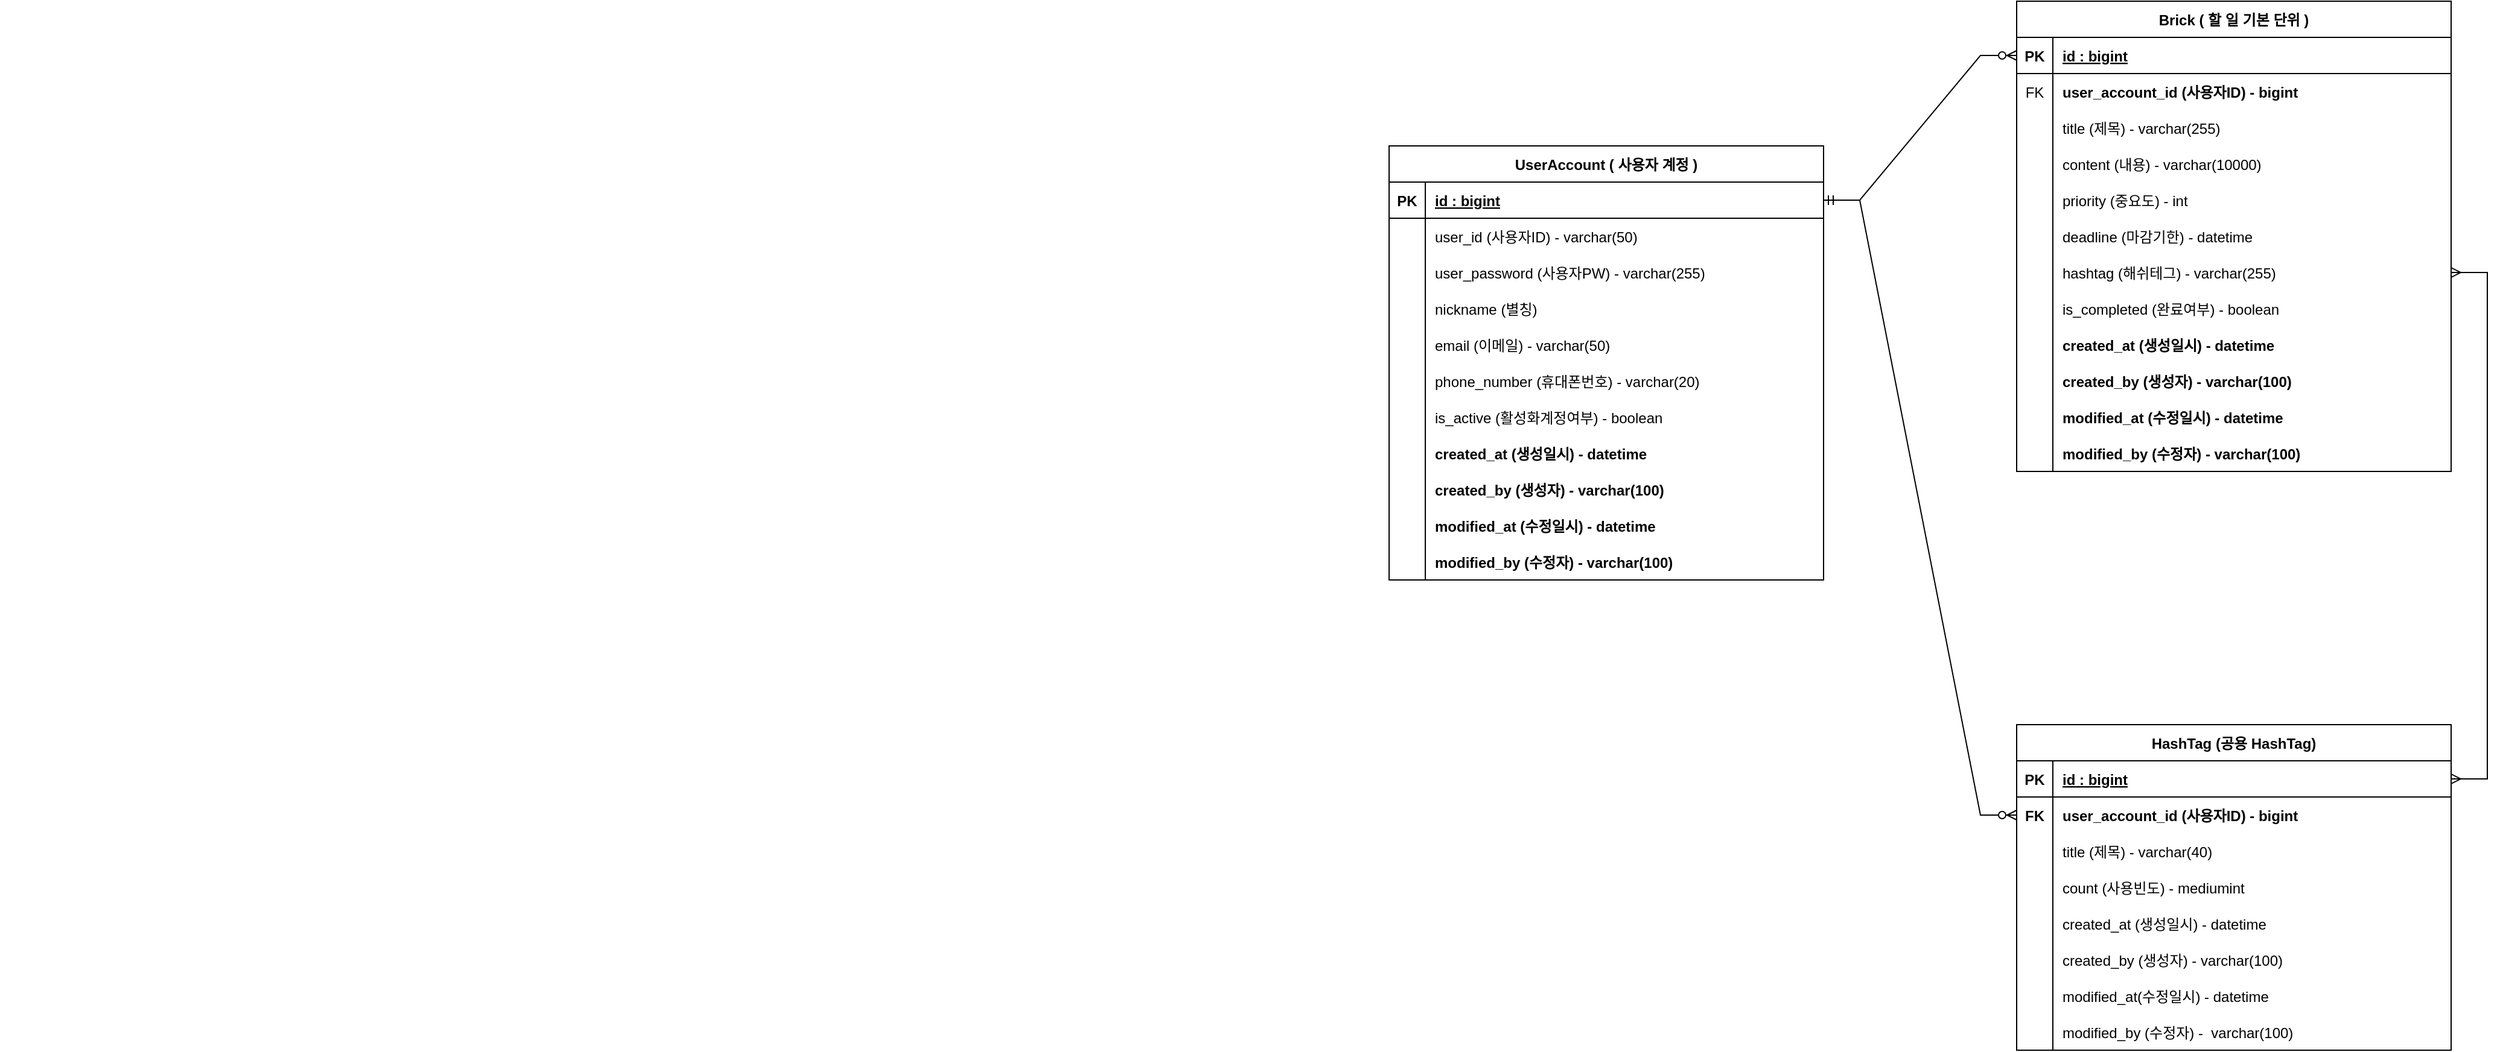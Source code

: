 <mxfile version="20.8.10" type="device"><diagram id="R2lEEEUBdFMjLlhIrx00" name="Page-1"><mxGraphModel dx="1938" dy="660" grid="1" gridSize="10" guides="1" tooltips="1" connect="1" arrows="1" fold="1" page="1" pageScale="1" pageWidth="1169" pageHeight="827" math="0" shadow="0" extFonts="Permanent Marker^https://fonts.googleapis.com/css?family=Permanent+Marker"><root><mxCell id="0"/><mxCell id="1" parent="0"/><mxCell id="aNyE_4c89Msl537tMeiR-1" value="UserAccount ( 사용자 계정 )" style="shape=table;startSize=30;container=1;collapsible=1;childLayout=tableLayout;fixedRows=1;rowLines=0;fontStyle=1;align=center;resizeLast=1;" parent="1" vertex="1"><mxGeometry x="400" y="320" width="360" height="360" as="geometry"><mxRectangle x="720" y="170" width="190" height="30" as="alternateBounds"/></mxGeometry></mxCell><mxCell id="aNyE_4c89Msl537tMeiR-2" value="" style="shape=tableRow;horizontal=0;startSize=0;swimlaneHead=0;swimlaneBody=0;fillColor=none;collapsible=0;dropTarget=0;points=[[0,0.5],[1,0.5]];portConstraint=eastwest;top=0;left=0;right=0;bottom=1;" parent="aNyE_4c89Msl537tMeiR-1" vertex="1"><mxGeometry y="30" width="360" height="30" as="geometry"/></mxCell><mxCell id="aNyE_4c89Msl537tMeiR-3" value="PK" style="shape=partialRectangle;connectable=0;fillColor=none;top=0;left=0;bottom=0;right=0;fontStyle=1;overflow=hidden;" parent="aNyE_4c89Msl537tMeiR-2" vertex="1"><mxGeometry width="30" height="30" as="geometry"><mxRectangle width="30" height="30" as="alternateBounds"/></mxGeometry></mxCell><mxCell id="aNyE_4c89Msl537tMeiR-4" value="id : bigint" style="shape=partialRectangle;connectable=0;fillColor=none;top=0;left=0;bottom=0;right=0;align=left;spacingLeft=6;fontStyle=5;overflow=hidden;" parent="aNyE_4c89Msl537tMeiR-2" vertex="1"><mxGeometry x="30" width="330" height="30" as="geometry"><mxRectangle width="330" height="30" as="alternateBounds"/></mxGeometry></mxCell><mxCell id="aNyE_4c89Msl537tMeiR-5" value="" style="shape=tableRow;horizontal=0;startSize=0;swimlaneHead=0;swimlaneBody=0;fillColor=none;collapsible=0;dropTarget=0;points=[[0,0.5],[1,0.5]];portConstraint=eastwest;top=0;left=0;right=0;bottom=0;" parent="aNyE_4c89Msl537tMeiR-1" vertex="1"><mxGeometry y="60" width="360" height="30" as="geometry"/></mxCell><mxCell id="aNyE_4c89Msl537tMeiR-6" value="" style="shape=partialRectangle;connectable=0;fillColor=none;top=0;left=0;bottom=0;right=0;editable=1;overflow=hidden;" parent="aNyE_4c89Msl537tMeiR-5" vertex="1"><mxGeometry width="30" height="30" as="geometry"><mxRectangle width="30" height="30" as="alternateBounds"/></mxGeometry></mxCell><mxCell id="aNyE_4c89Msl537tMeiR-7" value="user_id (사용자ID) - varchar(50)" style="shape=partialRectangle;connectable=0;fillColor=none;top=0;left=0;bottom=0;right=0;align=left;spacingLeft=6;overflow=hidden;fontStyle=0" parent="aNyE_4c89Msl537tMeiR-5" vertex="1"><mxGeometry x="30" width="330" height="30" as="geometry"><mxRectangle width="330" height="30" as="alternateBounds"/></mxGeometry></mxCell><mxCell id="aNyE_4c89Msl537tMeiR-8" value="" style="shape=tableRow;horizontal=0;startSize=0;swimlaneHead=0;swimlaneBody=0;fillColor=none;collapsible=0;dropTarget=0;points=[[0,0.5],[1,0.5]];portConstraint=eastwest;top=0;left=0;right=0;bottom=0;" parent="aNyE_4c89Msl537tMeiR-1" vertex="1"><mxGeometry y="90" width="360" height="30" as="geometry"/></mxCell><mxCell id="aNyE_4c89Msl537tMeiR-9" value="" style="shape=partialRectangle;connectable=0;fillColor=none;top=0;left=0;bottom=0;right=0;editable=1;overflow=hidden;" parent="aNyE_4c89Msl537tMeiR-8" vertex="1"><mxGeometry width="30" height="30" as="geometry"><mxRectangle width="30" height="30" as="alternateBounds"/></mxGeometry></mxCell><mxCell id="aNyE_4c89Msl537tMeiR-10" value="user_password (사용자PW) - varchar(255)" style="shape=partialRectangle;connectable=0;fillColor=none;top=0;left=0;bottom=0;right=0;align=left;spacingLeft=6;overflow=hidden;" parent="aNyE_4c89Msl537tMeiR-8" vertex="1"><mxGeometry x="30" width="330" height="30" as="geometry"><mxRectangle width="330" height="30" as="alternateBounds"/></mxGeometry></mxCell><mxCell id="aNyE_4c89Msl537tMeiR-27" value="" style="shape=tableRow;horizontal=0;startSize=0;swimlaneHead=0;swimlaneBody=0;fillColor=none;collapsible=0;dropTarget=0;points=[[0,0.5],[1,0.5]];portConstraint=eastwest;top=0;left=0;right=0;bottom=0;" parent="aNyE_4c89Msl537tMeiR-1" vertex="1"><mxGeometry y="120" width="360" height="30" as="geometry"/></mxCell><mxCell id="aNyE_4c89Msl537tMeiR-28" value="" style="shape=partialRectangle;connectable=0;fillColor=none;top=0;left=0;bottom=0;right=0;editable=1;overflow=hidden;" parent="aNyE_4c89Msl537tMeiR-27" vertex="1"><mxGeometry width="30" height="30" as="geometry"><mxRectangle width="30" height="30" as="alternateBounds"/></mxGeometry></mxCell><mxCell id="aNyE_4c89Msl537tMeiR-29" value="nickname (별칭)" style="shape=partialRectangle;connectable=0;fillColor=none;top=0;left=0;bottom=0;right=0;align=left;spacingLeft=6;overflow=hidden;strokeColor=#FFFFFF;" parent="aNyE_4c89Msl537tMeiR-27" vertex="1"><mxGeometry x="30" width="330" height="30" as="geometry"><mxRectangle width="330" height="30" as="alternateBounds"/></mxGeometry></mxCell><mxCell id="aNyE_4c89Msl537tMeiR-11" value="" style="shape=tableRow;horizontal=0;startSize=0;swimlaneHead=0;swimlaneBody=0;fillColor=none;collapsible=0;dropTarget=0;points=[[0,0.5],[1,0.5]];portConstraint=eastwest;top=0;left=0;right=0;bottom=0;" parent="aNyE_4c89Msl537tMeiR-1" vertex="1"><mxGeometry y="150" width="360" height="30" as="geometry"/></mxCell><mxCell id="aNyE_4c89Msl537tMeiR-12" value="" style="shape=partialRectangle;connectable=0;fillColor=none;top=0;left=0;bottom=0;right=0;editable=1;overflow=hidden;" parent="aNyE_4c89Msl537tMeiR-11" vertex="1"><mxGeometry width="30" height="30" as="geometry"><mxRectangle width="30" height="30" as="alternateBounds"/></mxGeometry></mxCell><mxCell id="aNyE_4c89Msl537tMeiR-13" value="email (이메일) - varchar(50)" style="shape=partialRectangle;connectable=0;fillColor=none;top=0;left=0;bottom=0;right=0;align=left;spacingLeft=6;overflow=hidden;" parent="aNyE_4c89Msl537tMeiR-11" vertex="1"><mxGeometry x="30" width="330" height="30" as="geometry"><mxRectangle width="330" height="30" as="alternateBounds"/></mxGeometry></mxCell><mxCell id="aNyE_4c89Msl537tMeiR-30" value="" style="shape=tableRow;horizontal=0;startSize=0;swimlaneHead=0;swimlaneBody=0;fillColor=none;collapsible=0;dropTarget=0;points=[[0,0.5],[1,0.5]];portConstraint=eastwest;top=0;left=0;right=0;bottom=0;" parent="aNyE_4c89Msl537tMeiR-1" vertex="1"><mxGeometry y="180" width="360" height="30" as="geometry"/></mxCell><mxCell id="aNyE_4c89Msl537tMeiR-31" value="" style="shape=partialRectangle;connectable=0;fillColor=none;top=0;left=0;bottom=0;right=0;editable=1;overflow=hidden;" parent="aNyE_4c89Msl537tMeiR-30" vertex="1"><mxGeometry width="30" height="30" as="geometry"><mxRectangle width="30" height="30" as="alternateBounds"/></mxGeometry></mxCell><mxCell id="aNyE_4c89Msl537tMeiR-32" value="phone_number (휴대폰번호) - varchar(20)" style="shape=partialRectangle;connectable=0;fillColor=none;top=0;left=0;bottom=0;right=0;align=left;spacingLeft=6;overflow=hidden;" parent="aNyE_4c89Msl537tMeiR-30" vertex="1"><mxGeometry x="30" width="330" height="30" as="geometry"><mxRectangle width="330" height="30" as="alternateBounds"/></mxGeometry></mxCell><mxCell id="aNyE_4c89Msl537tMeiR-66" value="" style="shape=tableRow;horizontal=0;startSize=0;swimlaneHead=0;swimlaneBody=0;fillColor=none;collapsible=0;dropTarget=0;points=[[0,0.5],[1,0.5]];portConstraint=eastwest;top=0;left=0;right=0;bottom=0;" parent="aNyE_4c89Msl537tMeiR-1" vertex="1"><mxGeometry y="210" width="360" height="30" as="geometry"/></mxCell><mxCell id="aNyE_4c89Msl537tMeiR-67" value="" style="shape=partialRectangle;connectable=0;fillColor=none;top=0;left=0;bottom=0;right=0;editable=1;overflow=hidden;" parent="aNyE_4c89Msl537tMeiR-66" vertex="1"><mxGeometry width="30" height="30" as="geometry"><mxRectangle width="30" height="30" as="alternateBounds"/></mxGeometry></mxCell><mxCell id="aNyE_4c89Msl537tMeiR-68" value="is_active (활성화계정여부) - boolean" style="shape=partialRectangle;connectable=0;fillColor=none;top=0;left=0;bottom=0;right=0;align=left;spacingLeft=6;overflow=hidden;" parent="aNyE_4c89Msl537tMeiR-66" vertex="1"><mxGeometry x="30" width="330" height="30" as="geometry"><mxRectangle width="330" height="30" as="alternateBounds"/></mxGeometry></mxCell><mxCell id="aNyE_4c89Msl537tMeiR-33" value="" style="shape=tableRow;horizontal=0;startSize=0;swimlaneHead=0;swimlaneBody=0;fillColor=none;collapsible=0;dropTarget=0;points=[[0,0.5],[1,0.5]];portConstraint=eastwest;top=0;left=0;right=0;bottom=0;" parent="aNyE_4c89Msl537tMeiR-1" vertex="1"><mxGeometry y="240" width="360" height="30" as="geometry"/></mxCell><mxCell id="aNyE_4c89Msl537tMeiR-34" value="" style="shape=partialRectangle;connectable=0;fillColor=none;top=0;left=0;bottom=0;right=0;editable=1;overflow=hidden;" parent="aNyE_4c89Msl537tMeiR-33" vertex="1"><mxGeometry width="30" height="30" as="geometry"><mxRectangle width="30" height="30" as="alternateBounds"/></mxGeometry></mxCell><mxCell id="aNyE_4c89Msl537tMeiR-35" value="created_at (생성일시) - datetime" style="shape=partialRectangle;connectable=0;fillColor=none;top=0;left=0;bottom=0;right=0;align=left;spacingLeft=6;overflow=hidden;fontStyle=1" parent="aNyE_4c89Msl537tMeiR-33" vertex="1"><mxGeometry x="30" width="330" height="30" as="geometry"><mxRectangle width="330" height="30" as="alternateBounds"/></mxGeometry></mxCell><mxCell id="aNyE_4c89Msl537tMeiR-36" value="" style="shape=tableRow;horizontal=0;startSize=0;swimlaneHead=0;swimlaneBody=0;fillColor=none;collapsible=0;dropTarget=0;points=[[0,0.5],[1,0.5]];portConstraint=eastwest;top=0;left=0;right=0;bottom=0;" parent="aNyE_4c89Msl537tMeiR-1" vertex="1"><mxGeometry y="270" width="360" height="30" as="geometry"/></mxCell><mxCell id="aNyE_4c89Msl537tMeiR-37" value="" style="shape=partialRectangle;connectable=0;fillColor=none;top=0;left=0;bottom=0;right=0;editable=1;overflow=hidden;" parent="aNyE_4c89Msl537tMeiR-36" vertex="1"><mxGeometry width="30" height="30" as="geometry"><mxRectangle width="30" height="30" as="alternateBounds"/></mxGeometry></mxCell><mxCell id="aNyE_4c89Msl537tMeiR-38" value="created_by (생성자) - varchar(100)" style="shape=partialRectangle;connectable=0;fillColor=none;top=0;left=0;bottom=0;right=0;align=left;spacingLeft=6;overflow=hidden;fontStyle=1" parent="aNyE_4c89Msl537tMeiR-36" vertex="1"><mxGeometry x="30" width="330" height="30" as="geometry"><mxRectangle width="330" height="30" as="alternateBounds"/></mxGeometry></mxCell><mxCell id="aNyE_4c89Msl537tMeiR-39" value="" style="shape=tableRow;horizontal=0;startSize=0;swimlaneHead=0;swimlaneBody=0;fillColor=none;collapsible=0;dropTarget=0;points=[[0,0.5],[1,0.5]];portConstraint=eastwest;top=0;left=0;right=0;bottom=0;" parent="aNyE_4c89Msl537tMeiR-1" vertex="1"><mxGeometry y="300" width="360" height="30" as="geometry"/></mxCell><mxCell id="aNyE_4c89Msl537tMeiR-40" value="" style="shape=partialRectangle;connectable=0;fillColor=none;top=0;left=0;bottom=0;right=0;editable=1;overflow=hidden;" parent="aNyE_4c89Msl537tMeiR-39" vertex="1"><mxGeometry width="30" height="30" as="geometry"><mxRectangle width="30" height="30" as="alternateBounds"/></mxGeometry></mxCell><mxCell id="aNyE_4c89Msl537tMeiR-41" value="modified_at (수정일시) - datetime" style="shape=partialRectangle;connectable=0;fillColor=none;top=0;left=0;bottom=0;right=0;align=left;spacingLeft=6;overflow=hidden;fontStyle=1" parent="aNyE_4c89Msl537tMeiR-39" vertex="1"><mxGeometry x="30" width="330" height="30" as="geometry"><mxRectangle width="330" height="30" as="alternateBounds"/></mxGeometry></mxCell><mxCell id="aNyE_4c89Msl537tMeiR-42" value="" style="shape=tableRow;horizontal=0;startSize=0;swimlaneHead=0;swimlaneBody=0;fillColor=none;collapsible=0;dropTarget=0;points=[[0,0.5],[1,0.5]];portConstraint=eastwest;top=0;left=0;right=0;bottom=0;" parent="aNyE_4c89Msl537tMeiR-1" vertex="1"><mxGeometry y="330" width="360" height="30" as="geometry"/></mxCell><mxCell id="aNyE_4c89Msl537tMeiR-43" value="" style="shape=partialRectangle;connectable=0;fillColor=none;top=0;left=0;bottom=0;right=0;editable=1;overflow=hidden;" parent="aNyE_4c89Msl537tMeiR-42" vertex="1"><mxGeometry width="30" height="30" as="geometry"><mxRectangle width="30" height="30" as="alternateBounds"/></mxGeometry></mxCell><mxCell id="aNyE_4c89Msl537tMeiR-44" value="modified_by (수정자) - varchar(100)" style="shape=partialRectangle;connectable=0;fillColor=none;top=0;left=0;bottom=0;right=0;align=left;spacingLeft=6;overflow=hidden;fontStyle=1" parent="aNyE_4c89Msl537tMeiR-42" vertex="1"><mxGeometry x="30" width="330" height="30" as="geometry"><mxRectangle width="330" height="30" as="alternateBounds"/></mxGeometry></mxCell><mxCell id="aNyE_4c89Msl537tMeiR-14" value="Brick ( 할 일 기본 단위 )" style="shape=table;startSize=30;container=1;collapsible=1;childLayout=tableLayout;fixedRows=1;rowLines=0;fontStyle=1;align=center;resizeLast=1;" parent="1" vertex="1"><mxGeometry x="920" y="200" width="360" height="390" as="geometry"/></mxCell><mxCell id="aNyE_4c89Msl537tMeiR-15" value="" style="shape=tableRow;horizontal=0;startSize=0;swimlaneHead=0;swimlaneBody=0;fillColor=none;collapsible=0;dropTarget=0;points=[[0,0.5],[1,0.5]];portConstraint=eastwest;top=0;left=0;right=0;bottom=1;" parent="aNyE_4c89Msl537tMeiR-14" vertex="1"><mxGeometry y="30" width="360" height="30" as="geometry"/></mxCell><mxCell id="aNyE_4c89Msl537tMeiR-16" value="PK" style="shape=partialRectangle;connectable=0;fillColor=none;top=0;left=0;bottom=0;right=0;fontStyle=1;overflow=hidden;" parent="aNyE_4c89Msl537tMeiR-15" vertex="1"><mxGeometry width="30" height="30" as="geometry"><mxRectangle width="30" height="30" as="alternateBounds"/></mxGeometry></mxCell><mxCell id="aNyE_4c89Msl537tMeiR-17" value="id : bigint" style="shape=partialRectangle;connectable=0;fillColor=none;top=0;left=0;bottom=0;right=0;align=left;spacingLeft=6;fontStyle=5;overflow=hidden;" parent="aNyE_4c89Msl537tMeiR-15" vertex="1"><mxGeometry x="30" width="330" height="30" as="geometry"><mxRectangle width="330" height="30" as="alternateBounds"/></mxGeometry></mxCell><mxCell id="aNyE_4c89Msl537tMeiR-18" value="" style="shape=tableRow;horizontal=0;startSize=0;swimlaneHead=0;swimlaneBody=0;fillColor=none;collapsible=0;dropTarget=0;points=[[0,0.5],[1,0.5]];portConstraint=eastwest;top=0;left=0;right=0;bottom=0;" parent="aNyE_4c89Msl537tMeiR-14" vertex="1"><mxGeometry y="60" width="360" height="30" as="geometry"/></mxCell><mxCell id="aNyE_4c89Msl537tMeiR-19" value="FK" style="shape=partialRectangle;connectable=0;fillColor=none;top=0;left=0;bottom=0;right=0;editable=1;overflow=hidden;" parent="aNyE_4c89Msl537tMeiR-18" vertex="1"><mxGeometry width="30" height="30" as="geometry"><mxRectangle width="30" height="30" as="alternateBounds"/></mxGeometry></mxCell><mxCell id="aNyE_4c89Msl537tMeiR-20" value="user_account_id (사용자ID) - bigint" style="shape=partialRectangle;connectable=0;fillColor=none;top=0;left=0;bottom=0;right=0;align=left;spacingLeft=6;overflow=hidden;fontStyle=1" parent="aNyE_4c89Msl537tMeiR-18" vertex="1"><mxGeometry x="30" width="330" height="30" as="geometry"><mxRectangle width="330" height="30" as="alternateBounds"/></mxGeometry></mxCell><mxCell id="aNyE_4c89Msl537tMeiR-21" value="" style="shape=tableRow;horizontal=0;startSize=0;swimlaneHead=0;swimlaneBody=0;fillColor=none;collapsible=0;dropTarget=0;points=[[0,0.5],[1,0.5]];portConstraint=eastwest;top=0;left=0;right=0;bottom=0;" parent="aNyE_4c89Msl537tMeiR-14" vertex="1"><mxGeometry y="90" width="360" height="30" as="geometry"/></mxCell><mxCell id="aNyE_4c89Msl537tMeiR-22" value="" style="shape=partialRectangle;connectable=0;fillColor=none;top=0;left=0;bottom=0;right=0;editable=1;overflow=hidden;" parent="aNyE_4c89Msl537tMeiR-21" vertex="1"><mxGeometry width="30" height="30" as="geometry"><mxRectangle width="30" height="30" as="alternateBounds"/></mxGeometry></mxCell><mxCell id="aNyE_4c89Msl537tMeiR-23" value="title (제목) - varchar(255)" style="shape=partialRectangle;connectable=0;fillColor=none;top=0;left=0;bottom=0;right=0;align=left;spacingLeft=6;overflow=hidden;" parent="aNyE_4c89Msl537tMeiR-21" vertex="1"><mxGeometry x="30" width="330" height="30" as="geometry"><mxRectangle width="330" height="30" as="alternateBounds"/></mxGeometry></mxCell><mxCell id="aNyE_4c89Msl537tMeiR-24" value="" style="shape=tableRow;horizontal=0;startSize=0;swimlaneHead=0;swimlaneBody=0;fillColor=none;collapsible=0;dropTarget=0;points=[[0,0.5],[1,0.5]];portConstraint=eastwest;top=0;left=0;right=0;bottom=0;" parent="aNyE_4c89Msl537tMeiR-14" vertex="1"><mxGeometry y="120" width="360" height="30" as="geometry"/></mxCell><mxCell id="aNyE_4c89Msl537tMeiR-25" value="" style="shape=partialRectangle;connectable=0;fillColor=none;top=0;left=0;bottom=0;right=0;editable=1;overflow=hidden;" parent="aNyE_4c89Msl537tMeiR-24" vertex="1"><mxGeometry width="30" height="30" as="geometry"><mxRectangle width="30" height="30" as="alternateBounds"/></mxGeometry></mxCell><mxCell id="aNyE_4c89Msl537tMeiR-26" value="content (내용) - varchar(10000)" style="shape=partialRectangle;connectable=0;fillColor=none;top=0;left=0;bottom=0;right=0;align=left;spacingLeft=6;overflow=hidden;" parent="aNyE_4c89Msl537tMeiR-24" vertex="1"><mxGeometry x="30" width="330" height="30" as="geometry"><mxRectangle width="330" height="30" as="alternateBounds"/></mxGeometry></mxCell><mxCell id="aNyE_4c89Msl537tMeiR-69" value="" style="shape=tableRow;horizontal=0;startSize=0;swimlaneHead=0;swimlaneBody=0;fillColor=none;collapsible=0;dropTarget=0;points=[[0,0.5],[1,0.5]];portConstraint=eastwest;top=0;left=0;right=0;bottom=0;" parent="aNyE_4c89Msl537tMeiR-14" vertex="1"><mxGeometry y="150" width="360" height="30" as="geometry"/></mxCell><mxCell id="aNyE_4c89Msl537tMeiR-70" value="" style="shape=partialRectangle;connectable=0;fillColor=none;top=0;left=0;bottom=0;right=0;editable=1;overflow=hidden;" parent="aNyE_4c89Msl537tMeiR-69" vertex="1"><mxGeometry width="30" height="30" as="geometry"><mxRectangle width="30" height="30" as="alternateBounds"/></mxGeometry></mxCell><mxCell id="aNyE_4c89Msl537tMeiR-71" value="priority (중요도) - int" style="shape=partialRectangle;connectable=0;fillColor=none;top=0;left=0;bottom=0;right=0;align=left;spacingLeft=6;overflow=hidden;" parent="aNyE_4c89Msl537tMeiR-69" vertex="1"><mxGeometry x="30" width="330" height="30" as="geometry"><mxRectangle width="330" height="30" as="alternateBounds"/></mxGeometry></mxCell><mxCell id="aNyE_4c89Msl537tMeiR-72" value="" style="shape=tableRow;horizontal=0;startSize=0;swimlaneHead=0;swimlaneBody=0;fillColor=none;collapsible=0;dropTarget=0;points=[[0,0.5],[1,0.5]];portConstraint=eastwest;top=0;left=0;right=0;bottom=0;" parent="aNyE_4c89Msl537tMeiR-14" vertex="1"><mxGeometry y="180" width="360" height="30" as="geometry"/></mxCell><mxCell id="aNyE_4c89Msl537tMeiR-73" value="" style="shape=partialRectangle;connectable=0;fillColor=none;top=0;left=0;bottom=0;right=0;editable=1;overflow=hidden;" parent="aNyE_4c89Msl537tMeiR-72" vertex="1"><mxGeometry width="30" height="30" as="geometry"><mxRectangle width="30" height="30" as="alternateBounds"/></mxGeometry></mxCell><mxCell id="aNyE_4c89Msl537tMeiR-74" value="deadline (마감기한) - datetime" style="shape=partialRectangle;connectable=0;fillColor=none;top=0;left=0;bottom=0;right=0;align=left;spacingLeft=6;overflow=hidden;" parent="aNyE_4c89Msl537tMeiR-72" vertex="1"><mxGeometry x="30" width="330" height="30" as="geometry"><mxRectangle width="330" height="30" as="alternateBounds"/></mxGeometry></mxCell><mxCell id="aNyE_4c89Msl537tMeiR-47" value="" style="shape=tableRow;horizontal=0;startSize=0;swimlaneHead=0;swimlaneBody=0;fillColor=none;collapsible=0;dropTarget=0;points=[[0,0.5],[1,0.5]];portConstraint=eastwest;top=0;left=0;right=0;bottom=0;" parent="aNyE_4c89Msl537tMeiR-14" vertex="1"><mxGeometry y="210" width="360" height="30" as="geometry"/></mxCell><mxCell id="aNyE_4c89Msl537tMeiR-48" value="" style="shape=partialRectangle;connectable=0;fillColor=none;top=0;left=0;bottom=0;right=0;editable=1;overflow=hidden;" parent="aNyE_4c89Msl537tMeiR-47" vertex="1"><mxGeometry width="30" height="30" as="geometry"><mxRectangle width="30" height="30" as="alternateBounds"/></mxGeometry></mxCell><mxCell id="aNyE_4c89Msl537tMeiR-49" value="hashtag (해쉬테그) - varchar(255)" style="shape=partialRectangle;connectable=0;fillColor=none;top=0;left=0;bottom=0;right=0;align=left;spacingLeft=6;overflow=hidden;" parent="aNyE_4c89Msl537tMeiR-47" vertex="1"><mxGeometry x="30" width="330" height="30" as="geometry"><mxRectangle width="330" height="30" as="alternateBounds"/></mxGeometry></mxCell><mxCell id="aNyE_4c89Msl537tMeiR-63" value="" style="shape=tableRow;horizontal=0;startSize=0;swimlaneHead=0;swimlaneBody=0;fillColor=none;collapsible=0;dropTarget=0;points=[[0,0.5],[1,0.5]];portConstraint=eastwest;top=0;left=0;right=0;bottom=0;" parent="aNyE_4c89Msl537tMeiR-14" vertex="1"><mxGeometry y="240" width="360" height="30" as="geometry"/></mxCell><mxCell id="aNyE_4c89Msl537tMeiR-64" value="" style="shape=partialRectangle;connectable=0;fillColor=none;top=0;left=0;bottom=0;right=0;editable=1;overflow=hidden;" parent="aNyE_4c89Msl537tMeiR-63" vertex="1"><mxGeometry width="30" height="30" as="geometry"><mxRectangle width="30" height="30" as="alternateBounds"/></mxGeometry></mxCell><mxCell id="aNyE_4c89Msl537tMeiR-65" value="is_completed (완료여부) - boolean" style="shape=partialRectangle;connectable=0;fillColor=none;top=0;left=0;bottom=0;right=0;align=left;spacingLeft=6;overflow=hidden;" parent="aNyE_4c89Msl537tMeiR-63" vertex="1"><mxGeometry x="30" width="330" height="30" as="geometry"><mxRectangle width="330" height="30" as="alternateBounds"/></mxGeometry></mxCell><mxCell id="aNyE_4c89Msl537tMeiR-50" value="" style="shape=tableRow;horizontal=0;startSize=0;swimlaneHead=0;swimlaneBody=0;fillColor=none;collapsible=0;dropTarget=0;points=[[0,0.5],[1,0.5]];portConstraint=eastwest;top=0;left=0;right=0;bottom=0;" parent="aNyE_4c89Msl537tMeiR-14" vertex="1"><mxGeometry y="270" width="360" height="30" as="geometry"/></mxCell><mxCell id="aNyE_4c89Msl537tMeiR-51" value="" style="shape=partialRectangle;connectable=0;fillColor=none;top=0;left=0;bottom=0;right=0;editable=1;overflow=hidden;" parent="aNyE_4c89Msl537tMeiR-50" vertex="1"><mxGeometry width="30" height="30" as="geometry"><mxRectangle width="30" height="30" as="alternateBounds"/></mxGeometry></mxCell><mxCell id="aNyE_4c89Msl537tMeiR-52" value="created_at (생성일시) - datetime" style="shape=partialRectangle;connectable=0;fillColor=none;top=0;left=0;bottom=0;right=0;align=left;spacingLeft=6;overflow=hidden;fontStyle=1" parent="aNyE_4c89Msl537tMeiR-50" vertex="1"><mxGeometry x="30" width="330" height="30" as="geometry"><mxRectangle width="330" height="30" as="alternateBounds"/></mxGeometry></mxCell><mxCell id="aNyE_4c89Msl537tMeiR-53" value="" style="shape=tableRow;horizontal=0;startSize=0;swimlaneHead=0;swimlaneBody=0;fillColor=none;collapsible=0;dropTarget=0;points=[[0,0.5],[1,0.5]];portConstraint=eastwest;top=0;left=0;right=0;bottom=0;" parent="aNyE_4c89Msl537tMeiR-14" vertex="1"><mxGeometry y="300" width="360" height="30" as="geometry"/></mxCell><mxCell id="aNyE_4c89Msl537tMeiR-54" value="" style="shape=partialRectangle;connectable=0;fillColor=none;top=0;left=0;bottom=0;right=0;editable=1;overflow=hidden;" parent="aNyE_4c89Msl537tMeiR-53" vertex="1"><mxGeometry width="30" height="30" as="geometry"><mxRectangle width="30" height="30" as="alternateBounds"/></mxGeometry></mxCell><mxCell id="aNyE_4c89Msl537tMeiR-55" value="created_by (생성자) - varchar(100)" style="shape=partialRectangle;connectable=0;fillColor=none;top=0;left=0;bottom=0;right=0;align=left;spacingLeft=6;overflow=hidden;fontStyle=1" parent="aNyE_4c89Msl537tMeiR-53" vertex="1"><mxGeometry x="30" width="330" height="30" as="geometry"><mxRectangle width="330" height="30" as="alternateBounds"/></mxGeometry></mxCell><mxCell id="aNyE_4c89Msl537tMeiR-56" value="" style="shape=tableRow;horizontal=0;startSize=0;swimlaneHead=0;swimlaneBody=0;fillColor=none;collapsible=0;dropTarget=0;points=[[0,0.5],[1,0.5]];portConstraint=eastwest;top=0;left=0;right=0;bottom=0;" parent="aNyE_4c89Msl537tMeiR-14" vertex="1"><mxGeometry y="330" width="360" height="30" as="geometry"/></mxCell><mxCell id="aNyE_4c89Msl537tMeiR-57" value="" style="shape=partialRectangle;connectable=0;fillColor=none;top=0;left=0;bottom=0;right=0;editable=1;overflow=hidden;" parent="aNyE_4c89Msl537tMeiR-56" vertex="1"><mxGeometry width="30" height="30" as="geometry"><mxRectangle width="30" height="30" as="alternateBounds"/></mxGeometry></mxCell><mxCell id="aNyE_4c89Msl537tMeiR-58" value="modified_at (수정일시) - datetime" style="shape=partialRectangle;connectable=0;fillColor=none;top=0;left=0;bottom=0;right=0;align=left;spacingLeft=6;overflow=hidden;fontStyle=1" parent="aNyE_4c89Msl537tMeiR-56" vertex="1"><mxGeometry x="30" width="330" height="30" as="geometry"><mxRectangle width="330" height="30" as="alternateBounds"/></mxGeometry></mxCell><mxCell id="aNyE_4c89Msl537tMeiR-59" value="" style="shape=tableRow;horizontal=0;startSize=0;swimlaneHead=0;swimlaneBody=0;fillColor=none;collapsible=0;dropTarget=0;points=[[0,0.5],[1,0.5]];portConstraint=eastwest;top=0;left=0;right=0;bottom=0;" parent="aNyE_4c89Msl537tMeiR-14" vertex="1"><mxGeometry y="360" width="360" height="30" as="geometry"/></mxCell><mxCell id="aNyE_4c89Msl537tMeiR-60" value="" style="shape=partialRectangle;connectable=0;fillColor=none;top=0;left=0;bottom=0;right=0;editable=1;overflow=hidden;" parent="aNyE_4c89Msl537tMeiR-59" vertex="1"><mxGeometry width="30" height="30" as="geometry"><mxRectangle width="30" height="30" as="alternateBounds"/></mxGeometry></mxCell><mxCell id="aNyE_4c89Msl537tMeiR-61" value="modified_by (수정자) - varchar(100)" style="shape=partialRectangle;connectable=0;fillColor=none;top=0;left=0;bottom=0;right=0;align=left;spacingLeft=6;overflow=hidden;fontStyle=1" parent="aNyE_4c89Msl537tMeiR-59" vertex="1"><mxGeometry x="30" width="330" height="30" as="geometry"><mxRectangle width="330" height="30" as="alternateBounds"/></mxGeometry></mxCell><mxCell id="aNyE_4c89Msl537tMeiR-62" value="" style="edgeStyle=entityRelationEdgeStyle;fontSize=12;html=1;endArrow=ERzeroToMany;startArrow=ERmandOne;rounded=0;entryX=0;entryY=0.5;entryDx=0;entryDy=0;exitX=1;exitY=0.5;exitDx=0;exitDy=0;" parent="1" source="aNyE_4c89Msl537tMeiR-2" target="aNyE_4c89Msl537tMeiR-15" edge="1"><mxGeometry width="100" height="100" relative="1" as="geometry"><mxPoint x="500" y="700" as="sourcePoint"/><mxPoint x="600" y="600" as="targetPoint"/></mxGeometry></mxCell><mxCell id="RqSAVfWfOE_zxo1SBOps-51" value="" style="shape=tableRow;horizontal=0;startSize=0;swimlaneHead=0;swimlaneBody=0;fillColor=none;collapsible=0;dropTarget=0;points=[[0,0.5],[1,0.5]];portConstraint=eastwest;top=0;left=0;right=0;bottom=0;" parent="1" vertex="1"><mxGeometry x="-750" y="240" width="360" height="30" as="geometry"/></mxCell><mxCell id="RqSAVfWfOE_zxo1SBOps-52" value="" style="shape=partialRectangle;connectable=0;fillColor=none;top=0;left=0;bottom=0;right=0;editable=1;overflow=hidden;" parent="RqSAVfWfOE_zxo1SBOps-51" vertex="1"><mxGeometry width="30" height="30" as="geometry"><mxRectangle width="30" height="30" as="alternateBounds"/></mxGeometry></mxCell><mxCell id="RqSAVfWfOE_zxo1SBOps-54" value="" style="shape=tableRow;horizontal=0;startSize=0;swimlaneHead=0;swimlaneBody=0;fillColor=none;collapsible=0;dropTarget=0;points=[[0,0.5],[1,0.5]];portConstraint=eastwest;top=0;left=0;right=0;bottom=0;" parent="1" vertex="1"><mxGeometry x="-750" y="270" width="360" height="30" as="geometry"/></mxCell><mxCell id="RqSAVfWfOE_zxo1SBOps-55" value="" style="shape=partialRectangle;connectable=0;fillColor=none;top=0;left=0;bottom=0;right=0;editable=1;overflow=hidden;" parent="RqSAVfWfOE_zxo1SBOps-54" vertex="1"><mxGeometry width="30" height="30" as="geometry"><mxRectangle width="30" height="30" as="alternateBounds"/></mxGeometry></mxCell><mxCell id="RqSAVfWfOE_zxo1SBOps-71" value="HashTag (공용 HashTag)" style="shape=table;startSize=30;container=1;collapsible=1;childLayout=tableLayout;fixedRows=1;rowLines=0;fontStyle=1;align=center;resizeLast=1;" parent="1" vertex="1"><mxGeometry x="920" y="800" width="360" height="270" as="geometry"/></mxCell><mxCell id="RqSAVfWfOE_zxo1SBOps-72" value="" style="shape=tableRow;horizontal=0;startSize=0;swimlaneHead=0;swimlaneBody=0;fillColor=none;collapsible=0;dropTarget=0;points=[[0,0.5],[1,0.5]];portConstraint=eastwest;top=0;left=0;right=0;bottom=1;" parent="RqSAVfWfOE_zxo1SBOps-71" vertex="1"><mxGeometry y="30" width="360" height="30" as="geometry"/></mxCell><mxCell id="RqSAVfWfOE_zxo1SBOps-73" value="PK" style="shape=partialRectangle;connectable=0;fillColor=none;top=0;left=0;bottom=0;right=0;fontStyle=1;overflow=hidden;" parent="RqSAVfWfOE_zxo1SBOps-72" vertex="1"><mxGeometry width="30" height="30" as="geometry"><mxRectangle width="30" height="30" as="alternateBounds"/></mxGeometry></mxCell><mxCell id="RqSAVfWfOE_zxo1SBOps-74" value="id : bigint" style="shape=partialRectangle;connectable=0;fillColor=none;top=0;left=0;bottom=0;right=0;align=left;spacingLeft=6;fontStyle=5;overflow=hidden;" parent="RqSAVfWfOE_zxo1SBOps-72" vertex="1"><mxGeometry x="30" width="330" height="30" as="geometry"><mxRectangle width="330" height="30" as="alternateBounds"/></mxGeometry></mxCell><mxCell id="RqSAVfWfOE_zxo1SBOps-91" value="" style="shape=tableRow;horizontal=0;startSize=0;swimlaneHead=0;swimlaneBody=0;fillColor=none;collapsible=0;dropTarget=0;points=[[0,0.5],[1,0.5]];portConstraint=eastwest;top=0;left=0;right=0;bottom=0;" parent="RqSAVfWfOE_zxo1SBOps-71" vertex="1"><mxGeometry y="60" width="360" height="30" as="geometry"/></mxCell><mxCell id="RqSAVfWfOE_zxo1SBOps-92" value="FK" style="shape=partialRectangle;connectable=0;fillColor=none;top=0;left=0;bottom=0;right=0;fontStyle=1;overflow=hidden;" parent="RqSAVfWfOE_zxo1SBOps-91" vertex="1"><mxGeometry width="30" height="30" as="geometry"><mxRectangle width="30" height="30" as="alternateBounds"/></mxGeometry></mxCell><mxCell id="RqSAVfWfOE_zxo1SBOps-93" value="user_account_id (사용자ID) - bigint" style="shape=partialRectangle;connectable=0;fillColor=none;top=0;left=0;bottom=0;right=0;align=left;spacingLeft=6;fontStyle=1;overflow=hidden;" parent="RqSAVfWfOE_zxo1SBOps-91" vertex="1"><mxGeometry x="30" width="330" height="30" as="geometry"><mxRectangle width="330" height="30" as="alternateBounds"/></mxGeometry></mxCell><mxCell id="RqSAVfWfOE_zxo1SBOps-75" value="" style="shape=tableRow;horizontal=0;startSize=0;swimlaneHead=0;swimlaneBody=0;fillColor=none;collapsible=0;dropTarget=0;points=[[0,0.5],[1,0.5]];portConstraint=eastwest;top=0;left=0;right=0;bottom=0;" parent="RqSAVfWfOE_zxo1SBOps-71" vertex="1"><mxGeometry y="90" width="360" height="30" as="geometry"/></mxCell><mxCell id="RqSAVfWfOE_zxo1SBOps-76" value="" style="shape=partialRectangle;connectable=0;fillColor=none;top=0;left=0;bottom=0;right=0;editable=1;overflow=hidden;" parent="RqSAVfWfOE_zxo1SBOps-75" vertex="1"><mxGeometry width="30" height="30" as="geometry"><mxRectangle width="30" height="30" as="alternateBounds"/></mxGeometry></mxCell><mxCell id="RqSAVfWfOE_zxo1SBOps-77" value="title (제목) - varchar(40)" style="shape=partialRectangle;connectable=0;fillColor=none;top=0;left=0;bottom=0;right=0;align=left;spacingLeft=6;overflow=hidden;" parent="RqSAVfWfOE_zxo1SBOps-75" vertex="1"><mxGeometry x="30" width="330" height="30" as="geometry"><mxRectangle width="330" height="30" as="alternateBounds"/></mxGeometry></mxCell><mxCell id="RqSAVfWfOE_zxo1SBOps-99" value="" style="shape=tableRow;horizontal=0;startSize=0;swimlaneHead=0;swimlaneBody=0;fillColor=none;collapsible=0;dropTarget=0;points=[[0,0.5],[1,0.5]];portConstraint=eastwest;top=0;left=0;right=0;bottom=0;" parent="RqSAVfWfOE_zxo1SBOps-71" vertex="1"><mxGeometry y="120" width="360" height="30" as="geometry"/></mxCell><mxCell id="RqSAVfWfOE_zxo1SBOps-100" value="" style="shape=partialRectangle;connectable=0;fillColor=none;top=0;left=0;bottom=0;right=0;editable=1;overflow=hidden;" parent="RqSAVfWfOE_zxo1SBOps-99" vertex="1"><mxGeometry width="30" height="30" as="geometry"><mxRectangle width="30" height="30" as="alternateBounds"/></mxGeometry></mxCell><mxCell id="RqSAVfWfOE_zxo1SBOps-101" value="count (사용빈도) - mediumint" style="shape=partialRectangle;connectable=0;fillColor=none;top=0;left=0;bottom=0;right=0;align=left;spacingLeft=6;overflow=hidden;" parent="RqSAVfWfOE_zxo1SBOps-99" vertex="1"><mxGeometry x="30" width="330" height="30" as="geometry"><mxRectangle width="330" height="30" as="alternateBounds"/></mxGeometry></mxCell><mxCell id="RqSAVfWfOE_zxo1SBOps-78" value="" style="shape=tableRow;horizontal=0;startSize=0;swimlaneHead=0;swimlaneBody=0;fillColor=none;collapsible=0;dropTarget=0;points=[[0,0.5],[1,0.5]];portConstraint=eastwest;top=0;left=0;right=0;bottom=0;" parent="RqSAVfWfOE_zxo1SBOps-71" vertex="1"><mxGeometry y="150" width="360" height="30" as="geometry"/></mxCell><mxCell id="RqSAVfWfOE_zxo1SBOps-79" value="" style="shape=partialRectangle;connectable=0;fillColor=none;top=0;left=0;bottom=0;right=0;editable=1;overflow=hidden;" parent="RqSAVfWfOE_zxo1SBOps-78" vertex="1"><mxGeometry width="30" height="30" as="geometry"><mxRectangle width="30" height="30" as="alternateBounds"/></mxGeometry></mxCell><mxCell id="RqSAVfWfOE_zxo1SBOps-80" value="created_at (생성일시) - datetime" style="shape=partialRectangle;connectable=0;fillColor=none;top=0;left=0;bottom=0;right=0;align=left;spacingLeft=6;overflow=hidden;" parent="RqSAVfWfOE_zxo1SBOps-78" vertex="1"><mxGeometry x="30" width="330" height="30" as="geometry"><mxRectangle width="330" height="30" as="alternateBounds"/></mxGeometry></mxCell><mxCell id="RqSAVfWfOE_zxo1SBOps-81" value="" style="shape=tableRow;horizontal=0;startSize=0;swimlaneHead=0;swimlaneBody=0;fillColor=none;collapsible=0;dropTarget=0;points=[[0,0.5],[1,0.5]];portConstraint=eastwest;top=0;left=0;right=0;bottom=0;" parent="RqSAVfWfOE_zxo1SBOps-71" vertex="1"><mxGeometry y="180" width="360" height="30" as="geometry"/></mxCell><mxCell id="RqSAVfWfOE_zxo1SBOps-82" value="" style="shape=partialRectangle;connectable=0;fillColor=none;top=0;left=0;bottom=0;right=0;editable=1;overflow=hidden;" parent="RqSAVfWfOE_zxo1SBOps-81" vertex="1"><mxGeometry width="30" height="30" as="geometry"><mxRectangle width="30" height="30" as="alternateBounds"/></mxGeometry></mxCell><mxCell id="RqSAVfWfOE_zxo1SBOps-83" value="created_by (생성자) - varchar(100)" style="shape=partialRectangle;connectable=0;fillColor=none;top=0;left=0;bottom=0;right=0;align=left;spacingLeft=6;overflow=hidden;" parent="RqSAVfWfOE_zxo1SBOps-81" vertex="1"><mxGeometry x="30" width="330" height="30" as="geometry"><mxRectangle width="330" height="30" as="alternateBounds"/></mxGeometry></mxCell><mxCell id="RqSAVfWfOE_zxo1SBOps-84" value="" style="shape=tableRow;horizontal=0;startSize=0;swimlaneHead=0;swimlaneBody=0;fillColor=none;collapsible=0;dropTarget=0;points=[[0,0.5],[1,0.5]];portConstraint=eastwest;top=0;left=0;right=0;bottom=0;" parent="RqSAVfWfOE_zxo1SBOps-71" vertex="1"><mxGeometry y="210" width="360" height="30" as="geometry"/></mxCell><mxCell id="RqSAVfWfOE_zxo1SBOps-85" value="" style="shape=partialRectangle;connectable=0;fillColor=none;top=0;left=0;bottom=0;right=0;editable=1;overflow=hidden;" parent="RqSAVfWfOE_zxo1SBOps-84" vertex="1"><mxGeometry width="30" height="30" as="geometry"><mxRectangle width="30" height="30" as="alternateBounds"/></mxGeometry></mxCell><mxCell id="RqSAVfWfOE_zxo1SBOps-86" value="modified_at(수정일시) - datetime" style="shape=partialRectangle;connectable=0;fillColor=none;top=0;left=0;bottom=0;right=0;align=left;spacingLeft=6;overflow=hidden;" parent="RqSAVfWfOE_zxo1SBOps-84" vertex="1"><mxGeometry x="30" width="330" height="30" as="geometry"><mxRectangle width="330" height="30" as="alternateBounds"/></mxGeometry></mxCell><mxCell id="RqSAVfWfOE_zxo1SBOps-87" value="" style="shape=tableRow;horizontal=0;startSize=0;swimlaneHead=0;swimlaneBody=0;fillColor=none;collapsible=0;dropTarget=0;points=[[0,0.5],[1,0.5]];portConstraint=eastwest;top=0;left=0;right=0;bottom=0;" parent="RqSAVfWfOE_zxo1SBOps-71" vertex="1"><mxGeometry y="240" width="360" height="30" as="geometry"/></mxCell><mxCell id="RqSAVfWfOE_zxo1SBOps-88" value="" style="shape=partialRectangle;connectable=0;fillColor=none;top=0;left=0;bottom=0;right=0;editable=1;overflow=hidden;" parent="RqSAVfWfOE_zxo1SBOps-87" vertex="1"><mxGeometry width="30" height="30" as="geometry"><mxRectangle width="30" height="30" as="alternateBounds"/></mxGeometry></mxCell><mxCell id="RqSAVfWfOE_zxo1SBOps-89" value="modified_by (수정자) -  varchar(100)" style="shape=partialRectangle;connectable=0;fillColor=none;top=0;left=0;bottom=0;right=0;align=left;spacingLeft=6;overflow=hidden;" parent="RqSAVfWfOE_zxo1SBOps-87" vertex="1"><mxGeometry x="30" width="330" height="30" as="geometry"><mxRectangle width="330" height="30" as="alternateBounds"/></mxGeometry></mxCell><mxCell id="RqSAVfWfOE_zxo1SBOps-95" value="" style="edgeStyle=entityRelationEdgeStyle;fontSize=12;html=1;endArrow=ERzeroToMany;startArrow=ERmandOne;rounded=0;exitX=1;exitY=0.5;exitDx=0;exitDy=0;entryX=0;entryY=0.5;entryDx=0;entryDy=0;" parent="1" source="aNyE_4c89Msl537tMeiR-2" target="RqSAVfWfOE_zxo1SBOps-91" edge="1"><mxGeometry width="100" height="100" relative="1" as="geometry"><mxPoint x="100" y="565" as="sourcePoint"/><mxPoint x="200" y="465" as="targetPoint"/></mxGeometry></mxCell><mxCell id="RqSAVfWfOE_zxo1SBOps-97" value="" style="edgeStyle=entityRelationEdgeStyle;fontSize=12;html=1;endArrow=ERmany;startArrow=ERmany;rounded=0;exitX=1;exitY=0.5;exitDx=0;exitDy=0;entryX=1;entryY=0.5;entryDx=0;entryDy=0;" parent="1" source="RqSAVfWfOE_zxo1SBOps-72" target="aNyE_4c89Msl537tMeiR-47" edge="1"><mxGeometry width="100" height="100" relative="1" as="geometry"><mxPoint x="780" y="630" as="sourcePoint"/><mxPoint x="880" y="530" as="targetPoint"/></mxGeometry></mxCell></root></mxGraphModel></diagram></mxfile>